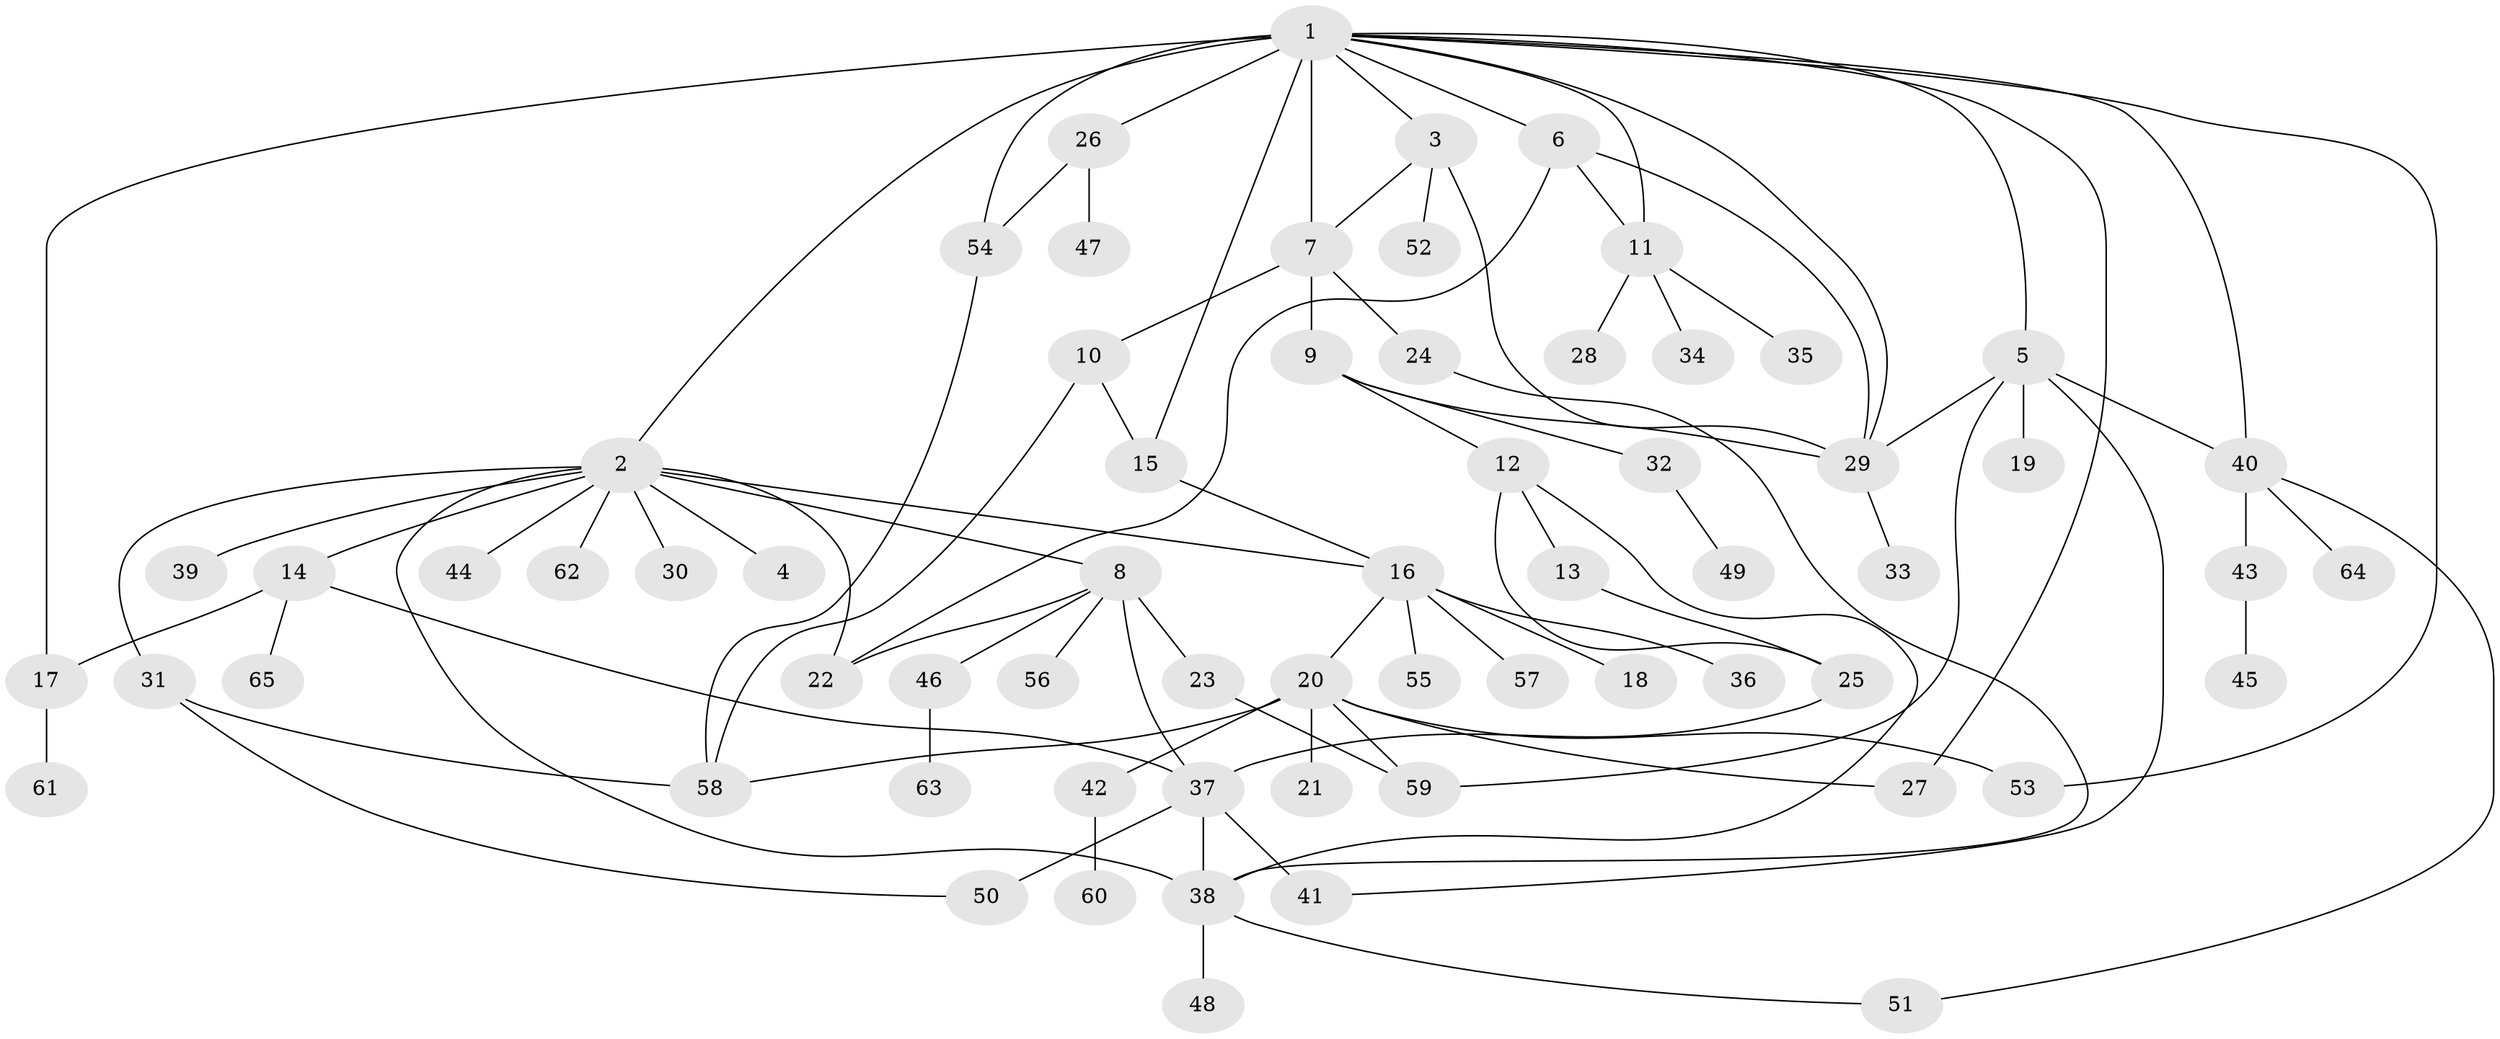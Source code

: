 // original degree distribution, {20: 0.007692307692307693, 13: 0.007692307692307693, 3: 0.1, 2: 0.2153846153846154, 4: 0.046153846153846156, 5: 0.038461538461538464, 8: 0.015384615384615385, 6: 0.023076923076923078, 7: 0.023076923076923078, 1: 0.5, 9: 0.023076923076923078}
// Generated by graph-tools (version 1.1) at 2025/50/03/04/25 22:50:23]
// undirected, 65 vertices, 93 edges
graph export_dot {
  node [color=gray90,style=filled];
  1;
  2;
  3;
  4;
  5;
  6;
  7;
  8;
  9;
  10;
  11;
  12;
  13;
  14;
  15;
  16;
  17;
  18;
  19;
  20;
  21;
  22;
  23;
  24;
  25;
  26;
  27;
  28;
  29;
  30;
  31;
  32;
  33;
  34;
  35;
  36;
  37;
  38;
  39;
  40;
  41;
  42;
  43;
  44;
  45;
  46;
  47;
  48;
  49;
  50;
  51;
  52;
  53;
  54;
  55;
  56;
  57;
  58;
  59;
  60;
  61;
  62;
  63;
  64;
  65;
  1 -- 2 [weight=1.0];
  1 -- 3 [weight=1.0];
  1 -- 5 [weight=1.0];
  1 -- 6 [weight=1.0];
  1 -- 7 [weight=1.0];
  1 -- 11 [weight=1.0];
  1 -- 15 [weight=5.0];
  1 -- 17 [weight=1.0];
  1 -- 26 [weight=1.0];
  1 -- 27 [weight=1.0];
  1 -- 29 [weight=1.0];
  1 -- 40 [weight=1.0];
  1 -- 53 [weight=2.0];
  1 -- 54 [weight=1.0];
  2 -- 4 [weight=1.0];
  2 -- 8 [weight=1.0];
  2 -- 14 [weight=1.0];
  2 -- 16 [weight=1.0];
  2 -- 22 [weight=1.0];
  2 -- 30 [weight=1.0];
  2 -- 31 [weight=1.0];
  2 -- 38 [weight=1.0];
  2 -- 39 [weight=1.0];
  2 -- 44 [weight=1.0];
  2 -- 62 [weight=1.0];
  3 -- 7 [weight=1.0];
  3 -- 29 [weight=3.0];
  3 -- 52 [weight=1.0];
  5 -- 19 [weight=8.0];
  5 -- 29 [weight=1.0];
  5 -- 40 [weight=1.0];
  5 -- 41 [weight=1.0];
  5 -- 59 [weight=1.0];
  6 -- 11 [weight=1.0];
  6 -- 22 [weight=1.0];
  6 -- 29 [weight=1.0];
  7 -- 9 [weight=1.0];
  7 -- 10 [weight=1.0];
  7 -- 24 [weight=3.0];
  8 -- 22 [weight=1.0];
  8 -- 23 [weight=1.0];
  8 -- 37 [weight=2.0];
  8 -- 46 [weight=1.0];
  8 -- 56 [weight=1.0];
  9 -- 12 [weight=1.0];
  9 -- 29 [weight=1.0];
  9 -- 32 [weight=1.0];
  10 -- 15 [weight=1.0];
  10 -- 58 [weight=1.0];
  11 -- 28 [weight=1.0];
  11 -- 34 [weight=1.0];
  11 -- 35 [weight=1.0];
  12 -- 13 [weight=1.0];
  12 -- 25 [weight=1.0];
  12 -- 38 [weight=1.0];
  13 -- 25 [weight=5.0];
  14 -- 17 [weight=1.0];
  14 -- 37 [weight=1.0];
  14 -- 65 [weight=1.0];
  15 -- 16 [weight=1.0];
  16 -- 18 [weight=1.0];
  16 -- 20 [weight=1.0];
  16 -- 36 [weight=1.0];
  16 -- 55 [weight=1.0];
  16 -- 57 [weight=1.0];
  17 -- 61 [weight=1.0];
  20 -- 21 [weight=2.0];
  20 -- 27 [weight=1.0];
  20 -- 42 [weight=1.0];
  20 -- 53 [weight=1.0];
  20 -- 58 [weight=1.0];
  20 -- 59 [weight=1.0];
  23 -- 59 [weight=1.0];
  24 -- 38 [weight=1.0];
  25 -- 37 [weight=1.0];
  26 -- 47 [weight=1.0];
  26 -- 54 [weight=1.0];
  29 -- 33 [weight=1.0];
  31 -- 50 [weight=1.0];
  31 -- 58 [weight=1.0];
  32 -- 49 [weight=1.0];
  37 -- 38 [weight=1.0];
  37 -- 41 [weight=3.0];
  37 -- 50 [weight=2.0];
  38 -- 48 [weight=1.0];
  38 -- 51 [weight=1.0];
  40 -- 43 [weight=1.0];
  40 -- 51 [weight=1.0];
  40 -- 64 [weight=1.0];
  42 -- 60 [weight=1.0];
  43 -- 45 [weight=1.0];
  46 -- 63 [weight=1.0];
  54 -- 58 [weight=1.0];
}
